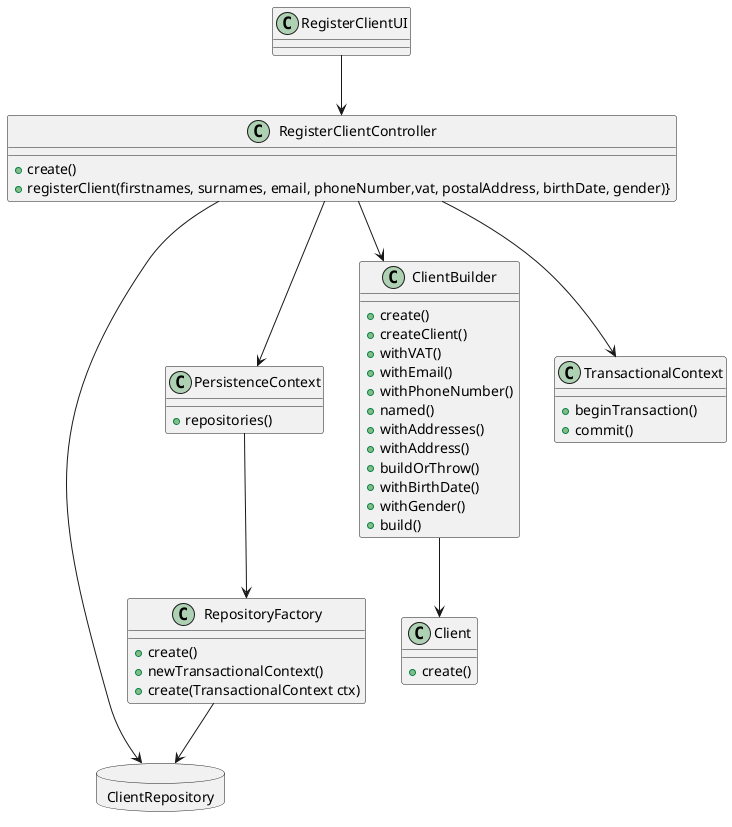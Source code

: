 @startuml
class RegisterClientUI{
}

class RegisterClientController{
+create()
+registerClient(firstnames, surnames, email, phoneNumber,vat, postalAddress, birthDate, gender)}
}


class PersistenceContext{
+repositories()
}

class RepositoryFactory{
+create()
+newTransactionalContext()
+create(TransactionalContext ctx)
}

database ClientRepository{
}

class Client{
+create()
}

class ClientBuilder{
+create()
+createClient()
+withVAT()
+withEmail()
+withPhoneNumber()
+named()
+withAddresses()
+withAddress()
+buildOrThrow()
+withBirthDate()
+withGender()
+build()
}

class TransactionalContext{
+beginTransaction()
+commit()
}


RegisterClientUI --> RegisterClientController

RegisterClientController-->ClientBuilder
RegisterClientController -->PersistenceContext
RegisterClientController -->TransactionalContext
RegisterClientController-->ClientRepository

ClientBuilder --> Client

PersistenceContext -->RepositoryFactory

RepositoryFactory -->ClientRepository

@enduml